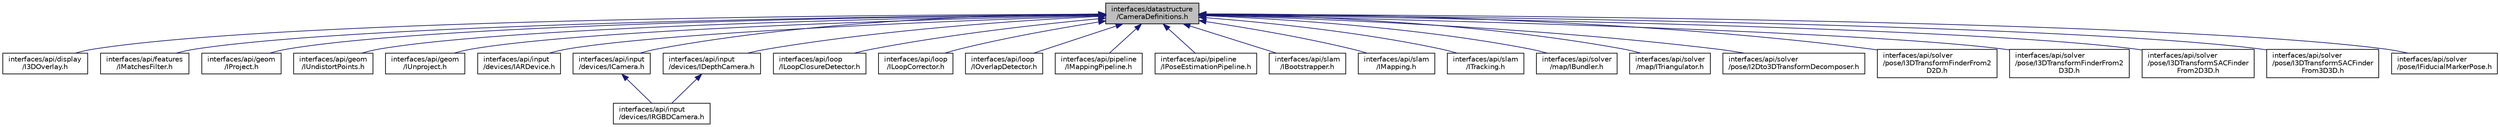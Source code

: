 digraph "interfaces/datastructure/CameraDefinitions.h"
{
  edge [fontname="Helvetica",fontsize="10",labelfontname="Helvetica",labelfontsize="10"];
  node [fontname="Helvetica",fontsize="10",shape=record];
  Node19 [label="interfaces/datastructure\l/CameraDefinitions.h",height=0.2,width=0.4,color="black", fillcolor="grey75", style="filled", fontcolor="black"];
  Node19 -> Node20 [dir="back",color="midnightblue",fontsize="10",style="solid",fontname="Helvetica"];
  Node20 [label="interfaces/api/display\l/I3DOverlay.h",height=0.2,width=0.4,color="black", fillcolor="white", style="filled",URL="$_i3_d_overlay_8h_source.html"];
  Node19 -> Node21 [dir="back",color="midnightblue",fontsize="10",style="solid",fontname="Helvetica"];
  Node21 [label="interfaces/api/features\l/IMatchesFilter.h",height=0.2,width=0.4,color="black", fillcolor="white", style="filled",URL="$_i_matches_filter_8h_source.html"];
  Node19 -> Node22 [dir="back",color="midnightblue",fontsize="10",style="solid",fontname="Helvetica"];
  Node22 [label="interfaces/api/geom\l/IProject.h",height=0.2,width=0.4,color="black", fillcolor="white", style="filled",URL="$_i_project_8h_source.html"];
  Node19 -> Node23 [dir="back",color="midnightblue",fontsize="10",style="solid",fontname="Helvetica"];
  Node23 [label="interfaces/api/geom\l/IUndistortPoints.h",height=0.2,width=0.4,color="black", fillcolor="white", style="filled",URL="$_i_undistort_points_8h_source.html"];
  Node19 -> Node24 [dir="back",color="midnightblue",fontsize="10",style="solid",fontname="Helvetica"];
  Node24 [label="interfaces/api/geom\l/IUnproject.h",height=0.2,width=0.4,color="black", fillcolor="white", style="filled",URL="$_i_unproject_8h_source.html"];
  Node19 -> Node25 [dir="back",color="midnightblue",fontsize="10",style="solid",fontname="Helvetica"];
  Node25 [label="interfaces/api/input\l/devices/IARDevice.h",height=0.2,width=0.4,color="black", fillcolor="white", style="filled",URL="$_i_a_r_device_8h_source.html"];
  Node19 -> Node26 [dir="back",color="midnightblue",fontsize="10",style="solid",fontname="Helvetica"];
  Node26 [label="interfaces/api/input\l/devices/ICamera.h",height=0.2,width=0.4,color="black", fillcolor="white", style="filled",URL="$_i_camera_8h_source.html"];
  Node26 -> Node27 [dir="back",color="midnightblue",fontsize="10",style="solid",fontname="Helvetica"];
  Node27 [label="interfaces/api/input\l/devices/IRGBDCamera.h",height=0.2,width=0.4,color="black", fillcolor="white", style="filled",URL="$_i_r_g_b_d_camera_8h_source.html"];
  Node19 -> Node28 [dir="back",color="midnightblue",fontsize="10",style="solid",fontname="Helvetica"];
  Node28 [label="interfaces/api/input\l/devices/IDepthCamera.h",height=0.2,width=0.4,color="black", fillcolor="white", style="filled",URL="$_i_depth_camera_8h_source.html"];
  Node28 -> Node27 [dir="back",color="midnightblue",fontsize="10",style="solid",fontname="Helvetica"];
  Node19 -> Node29 [dir="back",color="midnightblue",fontsize="10",style="solid",fontname="Helvetica"];
  Node29 [label="interfaces/api/loop\l/ILoopClosureDetector.h",height=0.2,width=0.4,color="black", fillcolor="white", style="filled",URL="$_i_loop_closure_detector_8h_source.html"];
  Node19 -> Node30 [dir="back",color="midnightblue",fontsize="10",style="solid",fontname="Helvetica"];
  Node30 [label="interfaces/api/loop\l/ILoopCorrector.h",height=0.2,width=0.4,color="black", fillcolor="white", style="filled",URL="$_i_loop_corrector_8h_source.html"];
  Node19 -> Node31 [dir="back",color="midnightblue",fontsize="10",style="solid",fontname="Helvetica"];
  Node31 [label="interfaces/api/loop\l/IOverlapDetector.h",height=0.2,width=0.4,color="black", fillcolor="white", style="filled",URL="$_i_overlap_detector_8h_source.html"];
  Node19 -> Node32 [dir="back",color="midnightblue",fontsize="10",style="solid",fontname="Helvetica"];
  Node32 [label="interfaces/api/pipeline\l/IMappingPipeline.h",height=0.2,width=0.4,color="black", fillcolor="white", style="filled",URL="$_i_mapping_pipeline_8h_source.html"];
  Node19 -> Node33 [dir="back",color="midnightblue",fontsize="10",style="solid",fontname="Helvetica"];
  Node33 [label="interfaces/api/pipeline\l/IPoseEstimationPipeline.h",height=0.2,width=0.4,color="black", fillcolor="white", style="filled",URL="$_i_pose_estimation_pipeline_8h_source.html"];
  Node19 -> Node34 [dir="back",color="midnightblue",fontsize="10",style="solid",fontname="Helvetica"];
  Node34 [label="interfaces/api/slam\l/IBootstrapper.h",height=0.2,width=0.4,color="black", fillcolor="white", style="filled",URL="$_i_bootstrapper_8h_source.html"];
  Node19 -> Node35 [dir="back",color="midnightblue",fontsize="10",style="solid",fontname="Helvetica"];
  Node35 [label="interfaces/api/slam\l/IMapping.h",height=0.2,width=0.4,color="black", fillcolor="white", style="filled",URL="$_i_mapping_8h_source.html"];
  Node19 -> Node36 [dir="back",color="midnightblue",fontsize="10",style="solid",fontname="Helvetica"];
  Node36 [label="interfaces/api/slam\l/ITracking.h",height=0.2,width=0.4,color="black", fillcolor="white", style="filled",URL="$_i_tracking_8h_source.html"];
  Node19 -> Node37 [dir="back",color="midnightblue",fontsize="10",style="solid",fontname="Helvetica"];
  Node37 [label="interfaces/api/solver\l/map/IBundler.h",height=0.2,width=0.4,color="black", fillcolor="white", style="filled",URL="$_i_bundler_8h_source.html"];
  Node19 -> Node38 [dir="back",color="midnightblue",fontsize="10",style="solid",fontname="Helvetica"];
  Node38 [label="interfaces/api/solver\l/map/ITriangulator.h",height=0.2,width=0.4,color="black", fillcolor="white", style="filled",URL="$_i_triangulator_8h_source.html"];
  Node19 -> Node39 [dir="back",color="midnightblue",fontsize="10",style="solid",fontname="Helvetica"];
  Node39 [label="interfaces/api/solver\l/pose/I2Dto3DTransformDecomposer.h",height=0.2,width=0.4,color="black", fillcolor="white", style="filled",URL="$_i2_dto3_d_transform_decomposer_8h_source.html"];
  Node19 -> Node40 [dir="back",color="midnightblue",fontsize="10",style="solid",fontname="Helvetica"];
  Node40 [label="interfaces/api/solver\l/pose/I3DTransformFinderFrom2\lD2D.h",height=0.2,width=0.4,color="black", fillcolor="white", style="filled",URL="$_i3_d_transform_finder_from2_d2_d_8h_source.html"];
  Node19 -> Node41 [dir="back",color="midnightblue",fontsize="10",style="solid",fontname="Helvetica"];
  Node41 [label="interfaces/api/solver\l/pose/I3DTransformFinderFrom2\lD3D.h",height=0.2,width=0.4,color="black", fillcolor="white", style="filled",URL="$_i3_d_transform_finder_from2_d3_d_8h_source.html"];
  Node19 -> Node42 [dir="back",color="midnightblue",fontsize="10",style="solid",fontname="Helvetica"];
  Node42 [label="interfaces/api/solver\l/pose/I3DTransformSACFinder\lFrom2D3D.h",height=0.2,width=0.4,color="black", fillcolor="white", style="filled",URL="$_i3_d_transform_s_a_c_finder_from2_d3_d_8h_source.html"];
  Node19 -> Node43 [dir="back",color="midnightblue",fontsize="10",style="solid",fontname="Helvetica"];
  Node43 [label="interfaces/api/solver\l/pose/I3DTransformSACFinder\lFrom3D3D.h",height=0.2,width=0.4,color="black", fillcolor="white", style="filled",URL="$_i3_d_transform_s_a_c_finder_from3_d3_d_8h_source.html"];
  Node19 -> Node44 [dir="back",color="midnightblue",fontsize="10",style="solid",fontname="Helvetica"];
  Node44 [label="interfaces/api/solver\l/pose/IFiducialMarkerPose.h",height=0.2,width=0.4,color="black", fillcolor="white", style="filled",URL="$_i_fiducial_marker_pose_8h_source.html"];
}
